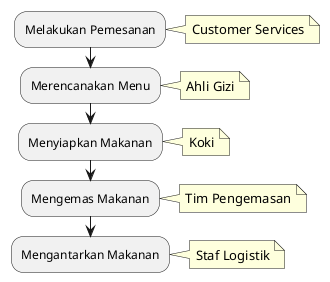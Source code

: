 @startuml
:Melakukan Pemesanan;
note right: Customer Services
:Merencanakan Menu;
note right: Ahli Gizi
:Menyiapkan Makanan;
note right: Koki
:Mengemas Makanan;
note right: Tim Pengemasan
:Mengantarkan Makanan;
note right: Staf Logistik
@enduml
